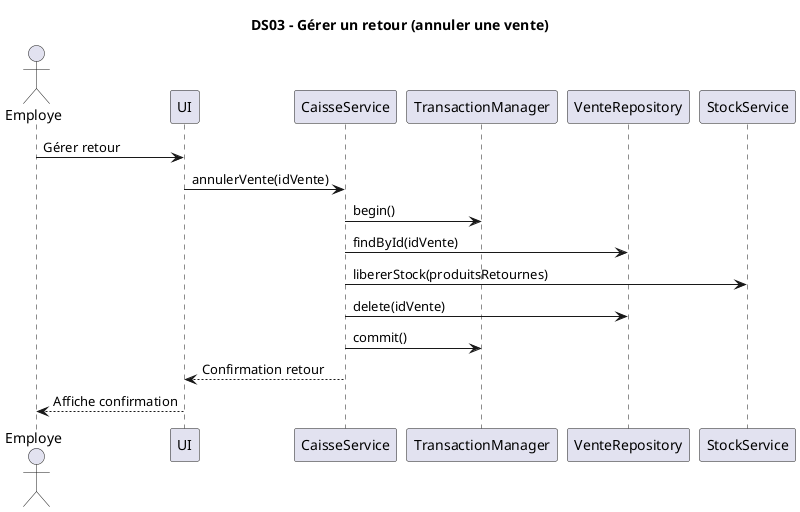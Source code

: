 @startuml
title DS03 – Gérer un retour (annuler une vente)

actor Employe
participant UI
participant CaisseService
participant TransactionManager
participant VenteRepository
participant StockService

Employe -> UI : Gérer retour
UI -> CaisseService : annulerVente(idVente)

CaisseService -> TransactionManager : begin()
CaisseService -> VenteRepository : findById(idVente)
CaisseService -> StockService : libererStock(produitsRetournes)
CaisseService -> VenteRepository : delete(idVente)
CaisseService -> TransactionManager : commit()

CaisseService --> UI : Confirmation retour
UI --> Employe : Affiche confirmation

@enduml